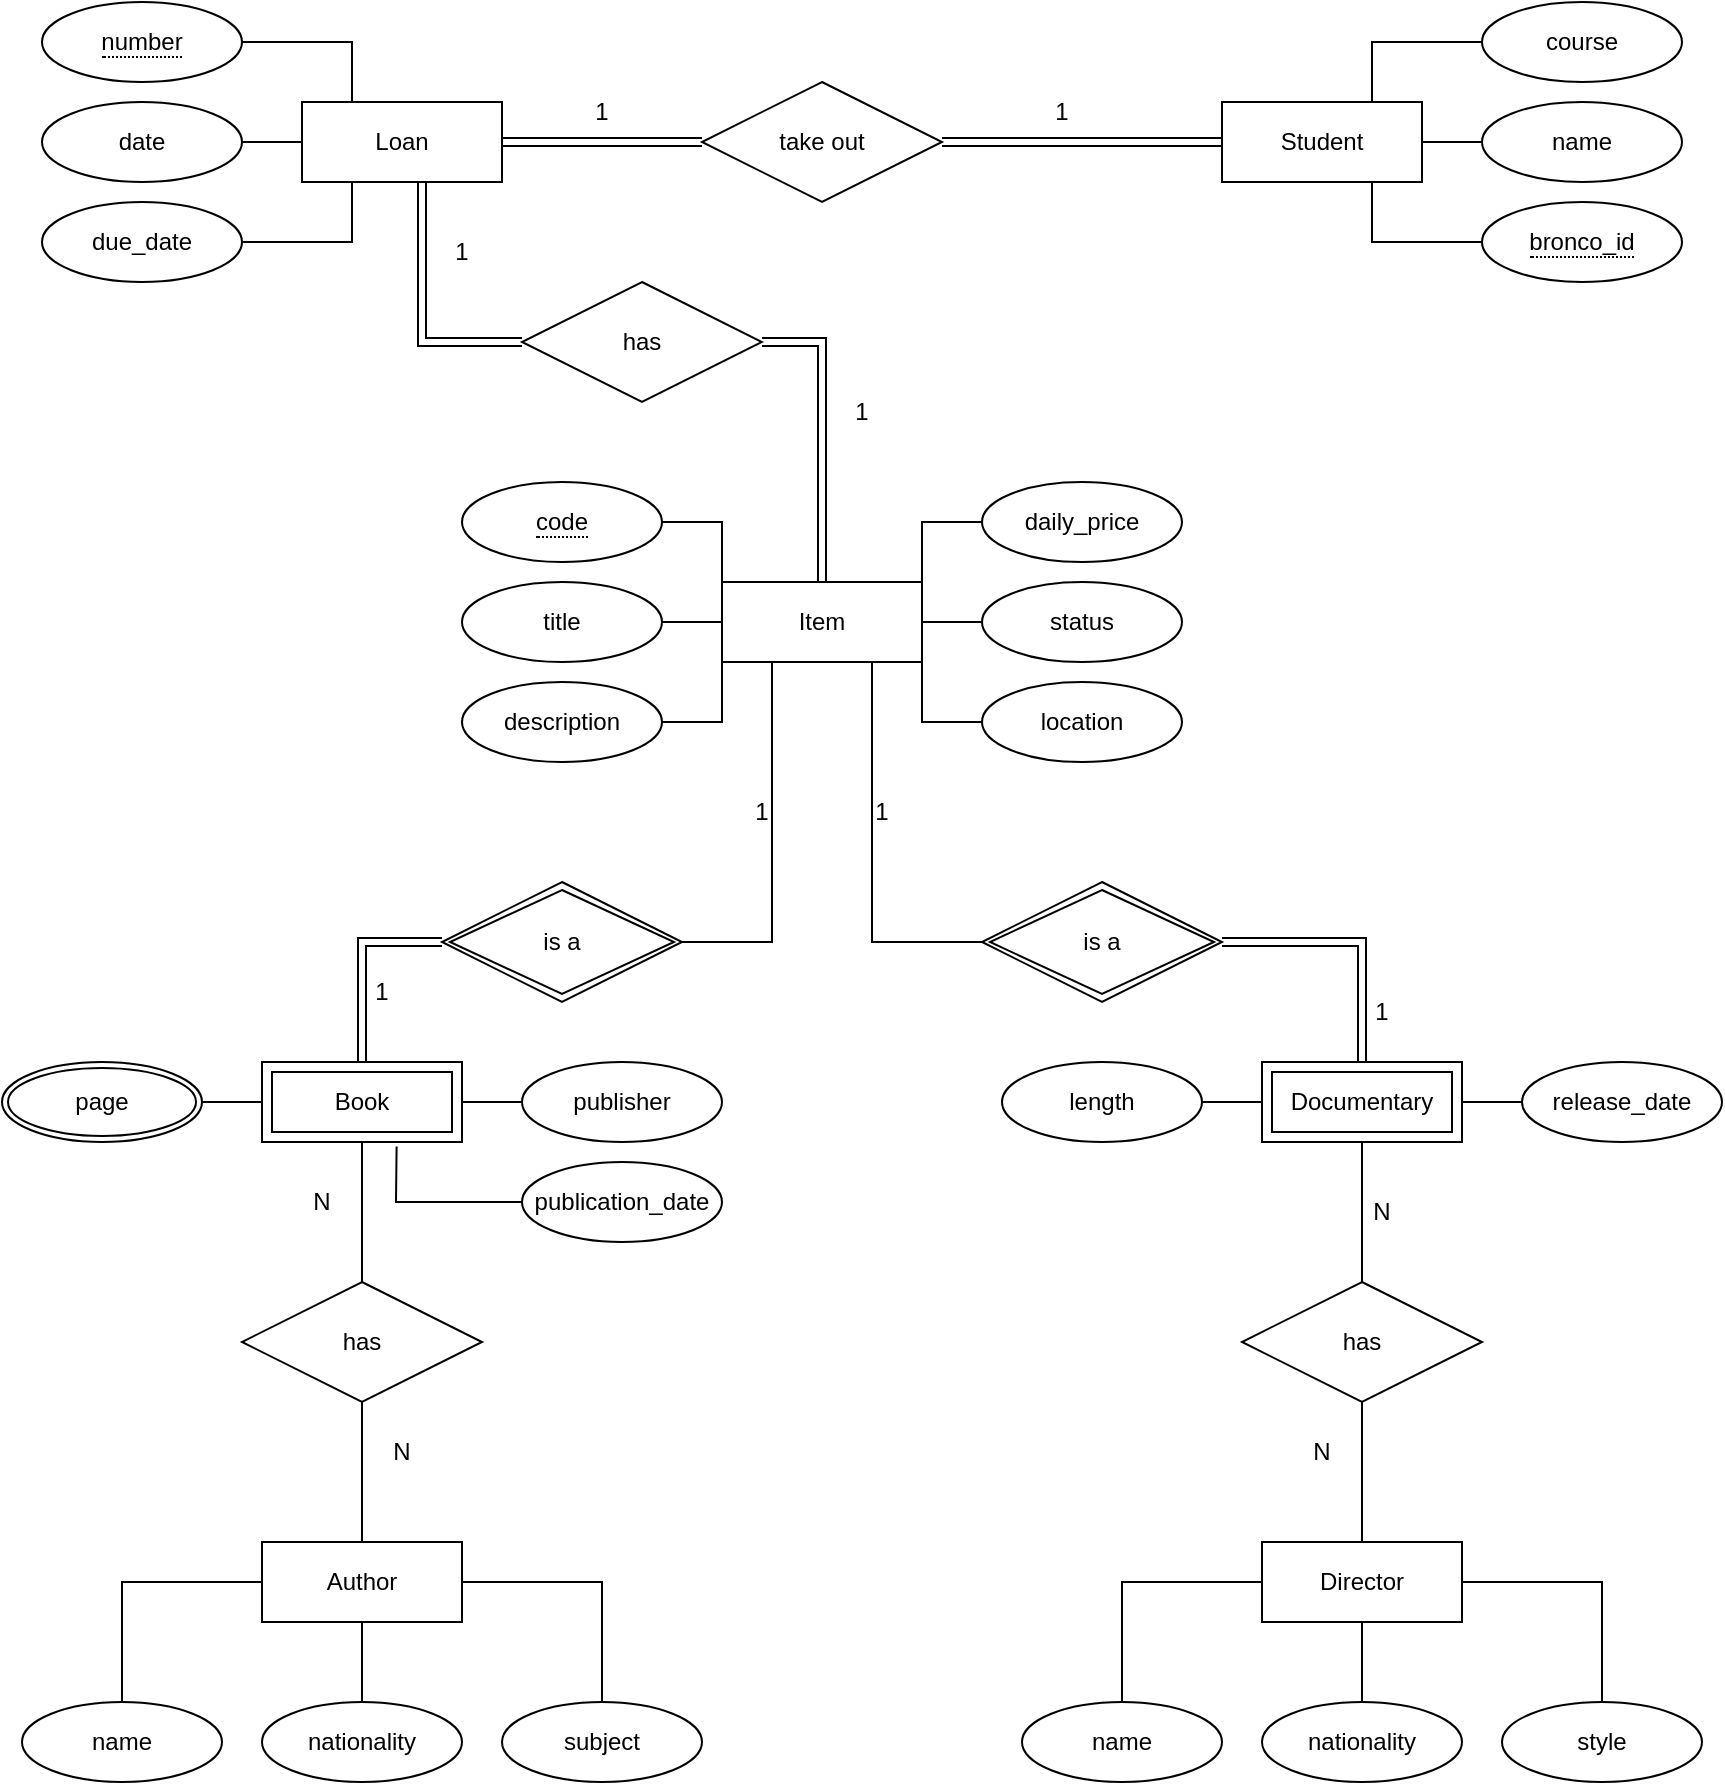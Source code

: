 <mxfile version="21.2.9" type="device">
  <diagram name="Page-1" id="vnf-LFUWPpb3nyKU2mOE">
    <mxGraphModel dx="2202" dy="1436" grid="1" gridSize="10" guides="1" tooltips="1" connect="1" arrows="1" fold="1" page="1" pageScale="1" pageWidth="850" pageHeight="1100" math="0" shadow="0">
      <root>
        <mxCell id="0" />
        <mxCell id="1" parent="0" />
        <mxCell id="JyO4jx8Bpd48X94HMYR8-101" style="edgeStyle=orthogonalEdgeStyle;shape=link;rounded=0;orthogonalLoop=1;jettySize=auto;html=1;exitX=1;exitY=0.5;exitDx=0;exitDy=0;" parent="1" source="JyO4jx8Bpd48X94HMYR8-8" target="JyO4jx8Bpd48X94HMYR8-100" edge="1">
          <mxGeometry relative="1" as="geometry" />
        </mxCell>
        <mxCell id="JyO4jx8Bpd48X94HMYR8-104" style="edgeStyle=orthogonalEdgeStyle;shape=link;rounded=0;orthogonalLoop=1;jettySize=auto;html=1;entryX=0;entryY=0.5;entryDx=0;entryDy=0;" parent="1" source="JyO4jx8Bpd48X94HMYR8-8" target="JyO4jx8Bpd48X94HMYR8-99" edge="1">
          <mxGeometry relative="1" as="geometry">
            <Array as="points">
              <mxPoint x="200" y="240" />
            </Array>
          </mxGeometry>
        </mxCell>
        <mxCell id="JyO4jx8Bpd48X94HMYR8-8" value="Loan" style="whiteSpace=wrap;html=1;align=center;" parent="1" vertex="1">
          <mxGeometry x="140" y="120" width="100" height="40" as="geometry" />
        </mxCell>
        <mxCell id="JyO4jx8Bpd48X94HMYR8-11" value="Student" style="whiteSpace=wrap;html=1;align=center;" parent="1" vertex="1">
          <mxGeometry x="600" y="120" width="100" height="40" as="geometry" />
        </mxCell>
        <mxCell id="JyO4jx8Bpd48X94HMYR8-13" value="Item" style="whiteSpace=wrap;html=1;align=center;" parent="1" vertex="1">
          <mxGeometry x="350" y="360" width="100" height="40" as="geometry" />
        </mxCell>
        <mxCell id="JyO4jx8Bpd48X94HMYR8-15" value="date" style="ellipse;whiteSpace=wrap;html=1;align=center;" parent="1" vertex="1">
          <mxGeometry x="10" y="120" width="100" height="40" as="geometry" />
        </mxCell>
        <mxCell id="JyO4jx8Bpd48X94HMYR8-16" value="due_date" style="ellipse;whiteSpace=wrap;html=1;align=center;" parent="1" vertex="1">
          <mxGeometry x="10" y="170" width="100" height="40" as="geometry" />
        </mxCell>
        <mxCell id="JyO4jx8Bpd48X94HMYR8-18" value="name" style="ellipse;whiteSpace=wrap;html=1;align=center;" parent="1" vertex="1">
          <mxGeometry x="730" y="120" width="100" height="40" as="geometry" />
        </mxCell>
        <mxCell id="JyO4jx8Bpd48X94HMYR8-19" value="course" style="ellipse;whiteSpace=wrap;html=1;align=center;" parent="1" vertex="1">
          <mxGeometry x="730" y="70" width="100" height="40" as="geometry" />
        </mxCell>
        <mxCell id="JyO4jx8Bpd48X94HMYR8-22" value="release_date" style="ellipse;whiteSpace=wrap;html=1;align=center;" parent="1" vertex="1">
          <mxGeometry x="750" y="600" width="100" height="40" as="geometry" />
        </mxCell>
        <mxCell id="JyO4jx8Bpd48X94HMYR8-25" value="publisher" style="ellipse;whiteSpace=wrap;html=1;align=center;" parent="1" vertex="1">
          <mxGeometry x="250" y="600" width="100" height="40" as="geometry" />
        </mxCell>
        <mxCell id="JyO4jx8Bpd48X94HMYR8-26" value="publication_date" style="ellipse;whiteSpace=wrap;html=1;align=center;" parent="1" vertex="1">
          <mxGeometry x="250" y="650" width="100" height="40" as="geometry" />
        </mxCell>
        <mxCell id="JyO4jx8Bpd48X94HMYR8-35" value="title" style="ellipse;whiteSpace=wrap;html=1;align=center;" parent="1" vertex="1">
          <mxGeometry x="220" y="360" width="100" height="40" as="geometry" />
        </mxCell>
        <mxCell id="JyO4jx8Bpd48X94HMYR8-36" value="description" style="ellipse;whiteSpace=wrap;html=1;align=center;" parent="1" vertex="1">
          <mxGeometry x="220" y="410" width="100" height="40" as="geometry" />
        </mxCell>
        <mxCell id="JyO4jx8Bpd48X94HMYR8-37" value="daily_price" style="ellipse;whiteSpace=wrap;html=1;align=center;" parent="1" vertex="1">
          <mxGeometry x="480" y="310" width="100" height="40" as="geometry" />
        </mxCell>
        <mxCell id="JyO4jx8Bpd48X94HMYR8-38" value="status" style="ellipse;whiteSpace=wrap;html=1;align=center;" parent="1" vertex="1">
          <mxGeometry x="480" y="360" width="100" height="40" as="geometry" />
        </mxCell>
        <mxCell id="JyO4jx8Bpd48X94HMYR8-39" value="location" style="ellipse;whiteSpace=wrap;html=1;align=center;" parent="1" vertex="1">
          <mxGeometry x="480" y="410" width="100" height="40" as="geometry" />
        </mxCell>
        <mxCell id="JyO4jx8Bpd48X94HMYR8-88" style="edgeStyle=orthogonalEdgeStyle;shape=link;rounded=0;orthogonalLoop=1;jettySize=auto;html=1;exitX=0.5;exitY=0;exitDx=0;exitDy=0;entryX=0;entryY=0.5;entryDx=0;entryDy=0;" parent="1" source="JyO4jx8Bpd48X94HMYR8-41" target="JyO4jx8Bpd48X94HMYR8-82" edge="1">
          <mxGeometry relative="1" as="geometry" />
        </mxCell>
        <mxCell id="JyO4jx8Bpd48X94HMYR8-41" value="Book" style="shape=ext;margin=3;double=1;whiteSpace=wrap;html=1;align=center;" parent="1" vertex="1">
          <mxGeometry x="120" y="600" width="100" height="40" as="geometry" />
        </mxCell>
        <mxCell id="JyO4jx8Bpd48X94HMYR8-89" style="edgeStyle=orthogonalEdgeStyle;shape=link;rounded=0;orthogonalLoop=1;jettySize=auto;html=1;exitX=0.5;exitY=0;exitDx=0;exitDy=0;entryX=1;entryY=0.5;entryDx=0;entryDy=0;" parent="1" source="JyO4jx8Bpd48X94HMYR8-44" target="JyO4jx8Bpd48X94HMYR8-83" edge="1">
          <mxGeometry relative="1" as="geometry" />
        </mxCell>
        <mxCell id="JyO4jx8Bpd48X94HMYR8-44" value="Documentary" style="shape=ext;margin=3;double=1;whiteSpace=wrap;html=1;align=center;" parent="1" vertex="1">
          <mxGeometry x="620" y="600" width="100" height="40" as="geometry" />
        </mxCell>
        <mxCell id="JyO4jx8Bpd48X94HMYR8-47" value="&lt;span style=&quot;border-bottom: 1px dotted&quot;&gt;number&lt;/span&gt;" style="ellipse;whiteSpace=wrap;html=1;align=center;" parent="1" vertex="1">
          <mxGeometry x="10" y="70" width="100" height="40" as="geometry" />
        </mxCell>
        <mxCell id="JyO4jx8Bpd48X94HMYR8-48" value="&lt;span style=&quot;border-bottom: 1px dotted&quot;&gt;code&lt;/span&gt;" style="ellipse;whiteSpace=wrap;html=1;align=center;" parent="1" vertex="1">
          <mxGeometry x="220" y="310" width="100" height="40" as="geometry" />
        </mxCell>
        <mxCell id="JyO4jx8Bpd48X94HMYR8-51" value="&lt;span style=&quot;border-bottom: 1px dotted&quot;&gt;bronco_id&lt;/span&gt;" style="ellipse;whiteSpace=wrap;html=1;align=center;" parent="1" vertex="1">
          <mxGeometry x="730" y="170" width="100" height="40" as="geometry" />
        </mxCell>
        <mxCell id="JyO4jx8Bpd48X94HMYR8-65" value="" style="endArrow=none;html=1;rounded=0;entryX=0;entryY=0.5;entryDx=0;entryDy=0;" parent="1" target="JyO4jx8Bpd48X94HMYR8-13" edge="1">
          <mxGeometry width="50" height="50" relative="1" as="geometry">
            <mxPoint x="320" y="380" as="sourcePoint" />
            <mxPoint x="370" y="330" as="targetPoint" />
          </mxGeometry>
        </mxCell>
        <mxCell id="JyO4jx8Bpd48X94HMYR8-68" value="" style="endArrow=none;html=1;rounded=0;entryX=0;entryY=1;entryDx=0;entryDy=0;" parent="1" target="JyO4jx8Bpd48X94HMYR8-13" edge="1">
          <mxGeometry width="50" height="50" relative="1" as="geometry">
            <mxPoint x="320" y="430" as="sourcePoint" />
            <mxPoint x="370" y="380" as="targetPoint" />
            <Array as="points">
              <mxPoint x="350" y="430" />
            </Array>
          </mxGeometry>
        </mxCell>
        <mxCell id="JyO4jx8Bpd48X94HMYR8-69" value="" style="endArrow=none;html=1;rounded=0;entryX=0;entryY=0;entryDx=0;entryDy=0;" parent="1" target="JyO4jx8Bpd48X94HMYR8-13" edge="1">
          <mxGeometry width="50" height="50" relative="1" as="geometry">
            <mxPoint x="320" y="330" as="sourcePoint" />
            <mxPoint x="370" y="280" as="targetPoint" />
            <Array as="points">
              <mxPoint x="350" y="330" />
            </Array>
          </mxGeometry>
        </mxCell>
        <mxCell id="JyO4jx8Bpd48X94HMYR8-70" value="" style="endArrow=none;html=1;rounded=0;" parent="1" edge="1">
          <mxGeometry width="50" height="50" relative="1" as="geometry">
            <mxPoint x="450" y="360" as="sourcePoint" />
            <mxPoint x="480" y="330" as="targetPoint" />
            <Array as="points">
              <mxPoint x="450" y="330" />
            </Array>
          </mxGeometry>
        </mxCell>
        <mxCell id="JyO4jx8Bpd48X94HMYR8-71" value="" style="endArrow=none;html=1;rounded=0;exitX=1;exitY=1;exitDx=0;exitDy=0;" parent="1" source="JyO4jx8Bpd48X94HMYR8-13" edge="1">
          <mxGeometry width="50" height="50" relative="1" as="geometry">
            <mxPoint x="430" y="480" as="sourcePoint" />
            <mxPoint x="480" y="430" as="targetPoint" />
            <Array as="points">
              <mxPoint x="450" y="430" />
            </Array>
          </mxGeometry>
        </mxCell>
        <mxCell id="JyO4jx8Bpd48X94HMYR8-72" value="" style="endArrow=none;html=1;rounded=0;exitX=1;exitY=0.5;exitDx=0;exitDy=0;" parent="1" source="JyO4jx8Bpd48X94HMYR8-13" edge="1">
          <mxGeometry width="50" height="50" relative="1" as="geometry">
            <mxPoint x="430" y="430" as="sourcePoint" />
            <mxPoint x="480" y="380" as="targetPoint" />
          </mxGeometry>
        </mxCell>
        <mxCell id="JyO4jx8Bpd48X94HMYR8-77" value="" style="endArrow=none;html=1;rounded=0;exitX=1;exitY=0.5;exitDx=0;exitDy=0;" parent="1" source="JyO4jx8Bpd48X94HMYR8-21" edge="1">
          <mxGeometry width="50" height="50" relative="1" as="geometry">
            <mxPoint x="560" y="620" as="sourcePoint" />
            <mxPoint x="620" y="620" as="targetPoint" />
            <Array as="points">
              <mxPoint x="560" y="620" />
            </Array>
          </mxGeometry>
        </mxCell>
        <mxCell id="JyO4jx8Bpd48X94HMYR8-81" value="page" style="ellipse;shape=doubleEllipse;margin=3;whiteSpace=wrap;html=1;align=center;" parent="1" vertex="1">
          <mxGeometry x="-10" y="600" width="100" height="40" as="geometry" />
        </mxCell>
        <mxCell id="JyO4jx8Bpd48X94HMYR8-82" value="is a" style="shape=rhombus;double=1;perimeter=rhombusPerimeter;whiteSpace=wrap;html=1;align=center;" parent="1" vertex="1">
          <mxGeometry x="210" y="510" width="120" height="60" as="geometry" />
        </mxCell>
        <mxCell id="JyO4jx8Bpd48X94HMYR8-83" value="is a" style="shape=rhombus;double=1;perimeter=rhombusPerimeter;whiteSpace=wrap;html=1;align=center;" parent="1" vertex="1">
          <mxGeometry x="480" y="510" width="120" height="60" as="geometry" />
        </mxCell>
        <mxCell id="JyO4jx8Bpd48X94HMYR8-90" value="" style="endArrow=none;html=1;rounded=0;entryX=0.25;entryY=1;entryDx=0;entryDy=0;" parent="1" target="JyO4jx8Bpd48X94HMYR8-13" edge="1">
          <mxGeometry width="50" height="50" relative="1" as="geometry">
            <mxPoint x="330" y="540" as="sourcePoint" />
            <mxPoint x="380" y="490" as="targetPoint" />
            <Array as="points">
              <mxPoint x="375" y="540" />
            </Array>
          </mxGeometry>
        </mxCell>
        <mxCell id="JyO4jx8Bpd48X94HMYR8-91" value="" style="endArrow=none;html=1;rounded=0;exitX=0.75;exitY=1;exitDx=0;exitDy=0;" parent="1" source="JyO4jx8Bpd48X94HMYR8-13" edge="1">
          <mxGeometry width="50" height="50" relative="1" as="geometry">
            <mxPoint x="430" y="590" as="sourcePoint" />
            <mxPoint x="480" y="540" as="targetPoint" />
            <Array as="points">
              <mxPoint x="425" y="540" />
            </Array>
          </mxGeometry>
        </mxCell>
        <mxCell id="JyO4jx8Bpd48X94HMYR8-92" value="" style="endArrow=none;html=1;rounded=0;entryX=0;entryY=0.5;entryDx=0;entryDy=0;" parent="1" target="JyO4jx8Bpd48X94HMYR8-18" edge="1">
          <mxGeometry width="50" height="50" relative="1" as="geometry">
            <mxPoint x="700" y="140" as="sourcePoint" />
            <mxPoint x="750" y="90" as="targetPoint" />
          </mxGeometry>
        </mxCell>
        <mxCell id="JyO4jx8Bpd48X94HMYR8-93" value="" style="endArrow=none;html=1;rounded=0;exitX=0.75;exitY=0;exitDx=0;exitDy=0;" parent="1" source="JyO4jx8Bpd48X94HMYR8-11" edge="1">
          <mxGeometry width="50" height="50" relative="1" as="geometry">
            <mxPoint x="680" y="140" as="sourcePoint" />
            <mxPoint x="730" y="90" as="targetPoint" />
            <Array as="points">
              <mxPoint x="675" y="90" />
            </Array>
          </mxGeometry>
        </mxCell>
        <mxCell id="JyO4jx8Bpd48X94HMYR8-95" value="" style="endArrow=none;html=1;rounded=0;exitX=0.75;exitY=1;exitDx=0;exitDy=0;" parent="1" source="JyO4jx8Bpd48X94HMYR8-11" edge="1">
          <mxGeometry width="50" height="50" relative="1" as="geometry">
            <mxPoint x="680" y="240" as="sourcePoint" />
            <mxPoint x="730" y="190" as="targetPoint" />
            <Array as="points">
              <mxPoint x="675" y="190" />
            </Array>
          </mxGeometry>
        </mxCell>
        <mxCell id="JyO4jx8Bpd48X94HMYR8-96" value="" style="endArrow=none;html=1;rounded=0;entryX=0;entryY=0.5;entryDx=0;entryDy=0;" parent="1" target="JyO4jx8Bpd48X94HMYR8-8" edge="1">
          <mxGeometry width="50" height="50" relative="1" as="geometry">
            <mxPoint x="110" y="140" as="sourcePoint" />
            <mxPoint x="160" y="90" as="targetPoint" />
          </mxGeometry>
        </mxCell>
        <mxCell id="JyO4jx8Bpd48X94HMYR8-97" value="" style="endArrow=none;html=1;rounded=0;entryX=0.25;entryY=0;entryDx=0;entryDy=0;" parent="1" target="JyO4jx8Bpd48X94HMYR8-8" edge="1">
          <mxGeometry width="50" height="50" relative="1" as="geometry">
            <mxPoint x="110" y="90" as="sourcePoint" />
            <mxPoint x="160" y="40" as="targetPoint" />
            <Array as="points">
              <mxPoint x="165" y="90" />
            </Array>
          </mxGeometry>
        </mxCell>
        <mxCell id="JyO4jx8Bpd48X94HMYR8-98" value="" style="endArrow=none;html=1;rounded=0;entryX=0.25;entryY=1;entryDx=0;entryDy=0;" parent="1" target="JyO4jx8Bpd48X94HMYR8-8" edge="1">
          <mxGeometry width="50" height="50" relative="1" as="geometry">
            <mxPoint x="110" y="190" as="sourcePoint" />
            <mxPoint x="160" y="140" as="targetPoint" />
            <Array as="points">
              <mxPoint x="165" y="190" />
            </Array>
          </mxGeometry>
        </mxCell>
        <mxCell id="JyO4jx8Bpd48X94HMYR8-103" style="edgeStyle=orthogonalEdgeStyle;shape=link;rounded=0;orthogonalLoop=1;jettySize=auto;html=1;entryX=0.5;entryY=0;entryDx=0;entryDy=0;" parent="1" source="JyO4jx8Bpd48X94HMYR8-99" target="JyO4jx8Bpd48X94HMYR8-13" edge="1">
          <mxGeometry relative="1" as="geometry">
            <Array as="points">
              <mxPoint x="400" y="240" />
            </Array>
          </mxGeometry>
        </mxCell>
        <mxCell id="JyO4jx8Bpd48X94HMYR8-99" value="has" style="shape=rhombus;perimeter=rhombusPerimeter;whiteSpace=wrap;html=1;align=center;" parent="1" vertex="1">
          <mxGeometry x="250" y="210" width="120" height="60" as="geometry" />
        </mxCell>
        <mxCell id="JyO4jx8Bpd48X94HMYR8-102" style="edgeStyle=orthogonalEdgeStyle;shape=link;rounded=0;orthogonalLoop=1;jettySize=auto;html=1;exitX=1;exitY=0.5;exitDx=0;exitDy=0;" parent="1" source="JyO4jx8Bpd48X94HMYR8-100" target="JyO4jx8Bpd48X94HMYR8-11" edge="1">
          <mxGeometry relative="1" as="geometry" />
        </mxCell>
        <mxCell id="JyO4jx8Bpd48X94HMYR8-100" value="take out" style="shape=rhombus;perimeter=rhombusPerimeter;whiteSpace=wrap;html=1;align=center;" parent="1" vertex="1">
          <mxGeometry x="340" y="110" width="120" height="60" as="geometry" />
        </mxCell>
        <mxCell id="JyO4jx8Bpd48X94HMYR8-105" value="1" style="text;html=1;strokeColor=none;fillColor=none;align=center;verticalAlign=middle;whiteSpace=wrap;rounded=0;" parent="1" vertex="1">
          <mxGeometry x="260" y="110" width="60" height="30" as="geometry" />
        </mxCell>
        <mxCell id="JyO4jx8Bpd48X94HMYR8-106" value="1" style="text;html=1;strokeColor=none;fillColor=none;align=center;verticalAlign=middle;whiteSpace=wrap;rounded=0;" parent="1" vertex="1">
          <mxGeometry x="490" y="110" width="60" height="30" as="geometry" />
        </mxCell>
        <mxCell id="JyO4jx8Bpd48X94HMYR8-107" value="1" style="text;html=1;strokeColor=none;fillColor=none;align=center;verticalAlign=middle;whiteSpace=wrap;rounded=0;" parent="1" vertex="1">
          <mxGeometry x="190" y="180" width="60" height="30" as="geometry" />
        </mxCell>
        <mxCell id="JyO4jx8Bpd48X94HMYR8-109" value="1" style="text;html=1;strokeColor=none;fillColor=none;align=center;verticalAlign=middle;whiteSpace=wrap;rounded=0;" parent="1" vertex="1">
          <mxGeometry x="390" y="260" width="60" height="30" as="geometry" />
        </mxCell>
        <mxCell id="JyO4jx8Bpd48X94HMYR8-110" value="1" style="text;html=1;strokeColor=none;fillColor=none;align=center;verticalAlign=middle;whiteSpace=wrap;rounded=0;" parent="1" vertex="1">
          <mxGeometry x="340" y="460" width="60" height="30" as="geometry" />
        </mxCell>
        <mxCell id="JyO4jx8Bpd48X94HMYR8-113" value="1" style="text;html=1;strokeColor=none;fillColor=none;align=center;verticalAlign=middle;whiteSpace=wrap;rounded=0;" parent="1" vertex="1">
          <mxGeometry x="150" y="550" width="60" height="30" as="geometry" />
        </mxCell>
        <mxCell id="JyO4jx8Bpd48X94HMYR8-114" value="1" style="text;html=1;strokeColor=none;fillColor=none;align=center;verticalAlign=middle;whiteSpace=wrap;rounded=0;" parent="1" vertex="1">
          <mxGeometry x="400" y="460" width="60" height="30" as="geometry" />
        </mxCell>
        <mxCell id="JyO4jx8Bpd48X94HMYR8-115" value="1" style="text;html=1;strokeColor=none;fillColor=none;align=center;verticalAlign=middle;whiteSpace=wrap;rounded=0;" parent="1" vertex="1">
          <mxGeometry x="650" y="560" width="60" height="30" as="geometry" />
        </mxCell>
        <mxCell id="4ptACsNHFpeMAYUAYku--1" value="" style="endArrow=none;html=1;rounded=0;entryX=0;entryY=0.5;entryDx=0;entryDy=0;" edge="1" parent="1" target="JyO4jx8Bpd48X94HMYR8-41">
          <mxGeometry width="50" height="50" relative="1" as="geometry">
            <mxPoint x="90" y="620" as="sourcePoint" />
            <mxPoint x="140" y="570" as="targetPoint" />
          </mxGeometry>
        </mxCell>
        <mxCell id="4ptACsNHFpeMAYUAYku--2" value="" style="endArrow=none;html=1;rounded=0;exitX=1;exitY=0.5;exitDx=0;exitDy=0;" edge="1" parent="1" source="JyO4jx8Bpd48X94HMYR8-41">
          <mxGeometry width="50" height="50" relative="1" as="geometry">
            <mxPoint x="200" y="670" as="sourcePoint" />
            <mxPoint x="250" y="620" as="targetPoint" />
          </mxGeometry>
        </mxCell>
        <mxCell id="4ptACsNHFpeMAYUAYku--4" value="" style="endArrow=none;html=1;rounded=0;exitX=0.673;exitY=1.057;exitDx=0;exitDy=0;exitPerimeter=0;" edge="1" parent="1" source="JyO4jx8Bpd48X94HMYR8-41">
          <mxGeometry width="50" height="50" relative="1" as="geometry">
            <mxPoint x="200" y="720" as="sourcePoint" />
            <mxPoint x="250" y="670" as="targetPoint" />
            <Array as="points">
              <mxPoint x="187" y="670" />
            </Array>
          </mxGeometry>
        </mxCell>
        <mxCell id="4ptACsNHFpeMAYUAYku--6" value="has" style="shape=rhombus;perimeter=rhombusPerimeter;whiteSpace=wrap;html=1;align=center;" vertex="1" parent="1">
          <mxGeometry x="110" y="710" width="120" height="60" as="geometry" />
        </mxCell>
        <mxCell id="4ptACsNHFpeMAYUAYku--7" value="has" style="shape=rhombus;perimeter=rhombusPerimeter;whiteSpace=wrap;html=1;align=center;" vertex="1" parent="1">
          <mxGeometry x="610" y="710" width="120" height="60" as="geometry" />
        </mxCell>
        <mxCell id="4ptACsNHFpeMAYUAYku--9" value="" style="endArrow=none;html=1;rounded=0;entryX=0.5;entryY=1;entryDx=0;entryDy=0;" edge="1" parent="1" target="JyO4jx8Bpd48X94HMYR8-41">
          <mxGeometry width="50" height="50" relative="1" as="geometry">
            <mxPoint x="170" y="710" as="sourcePoint" />
            <mxPoint x="220" y="660" as="targetPoint" />
          </mxGeometry>
        </mxCell>
        <mxCell id="4ptACsNHFpeMAYUAYku--10" value="" style="endArrow=none;html=1;rounded=0;entryX=0.5;entryY=1;entryDx=0;entryDy=0;" edge="1" parent="1" target="JyO4jx8Bpd48X94HMYR8-44">
          <mxGeometry width="50" height="50" relative="1" as="geometry">
            <mxPoint x="670" y="710" as="sourcePoint" />
            <mxPoint x="720" y="660" as="targetPoint" />
          </mxGeometry>
        </mxCell>
        <mxCell id="4ptACsNHFpeMAYUAYku--11" value="Author" style="whiteSpace=wrap;html=1;align=center;" vertex="1" parent="1">
          <mxGeometry x="120" y="840" width="100" height="40" as="geometry" />
        </mxCell>
        <mxCell id="4ptACsNHFpeMAYUAYku--12" value="Director" style="whiteSpace=wrap;html=1;align=center;" vertex="1" parent="1">
          <mxGeometry x="620" y="840" width="100" height="40" as="geometry" />
        </mxCell>
        <mxCell id="4ptACsNHFpeMAYUAYku--13" value="" style="endArrow=none;html=1;rounded=0;" edge="1" parent="1" source="4ptACsNHFpeMAYUAYku--11">
          <mxGeometry width="50" height="50" relative="1" as="geometry">
            <mxPoint x="120" y="820" as="sourcePoint" />
            <mxPoint x="170" y="770" as="targetPoint" />
          </mxGeometry>
        </mxCell>
        <mxCell id="4ptACsNHFpeMAYUAYku--14" value="" style="endArrow=none;html=1;rounded=0;exitX=0.5;exitY=0;exitDx=0;exitDy=0;" edge="1" parent="1" source="4ptACsNHFpeMAYUAYku--12">
          <mxGeometry width="50" height="50" relative="1" as="geometry">
            <mxPoint x="620" y="820" as="sourcePoint" />
            <mxPoint x="670" y="770" as="targetPoint" />
          </mxGeometry>
        </mxCell>
        <mxCell id="4ptACsNHFpeMAYUAYku--15" value="name" style="ellipse;whiteSpace=wrap;html=1;align=center;" vertex="1" parent="1">
          <mxGeometry y="920" width="100" height="40" as="geometry" />
        </mxCell>
        <mxCell id="4ptACsNHFpeMAYUAYku--17" value="nationality" style="ellipse;whiteSpace=wrap;html=1;align=center;" vertex="1" parent="1">
          <mxGeometry x="120" y="920" width="100" height="40" as="geometry" />
        </mxCell>
        <mxCell id="4ptACsNHFpeMAYUAYku--18" value="subject" style="ellipse;whiteSpace=wrap;html=1;align=center;" vertex="1" parent="1">
          <mxGeometry x="240" y="920" width="100" height="40" as="geometry" />
        </mxCell>
        <mxCell id="4ptACsNHFpeMAYUAYku--22" value="" style="endArrow=none;html=1;rounded=0;entryX=0;entryY=0.5;entryDx=0;entryDy=0;" edge="1" parent="1" target="4ptACsNHFpeMAYUAYku--11">
          <mxGeometry width="50" height="50" relative="1" as="geometry">
            <mxPoint x="50" y="920" as="sourcePoint" />
            <mxPoint x="100" y="870" as="targetPoint" />
            <Array as="points">
              <mxPoint x="50" y="860" />
            </Array>
          </mxGeometry>
        </mxCell>
        <mxCell id="4ptACsNHFpeMAYUAYku--23" value="" style="endArrow=none;html=1;rounded=0;entryX=1;entryY=0.5;entryDx=0;entryDy=0;" edge="1" parent="1" target="4ptACsNHFpeMAYUAYku--11">
          <mxGeometry width="50" height="50" relative="1" as="geometry">
            <mxPoint x="290" y="920" as="sourcePoint" />
            <mxPoint x="340" y="870" as="targetPoint" />
            <Array as="points">
              <mxPoint x="290" y="860" />
            </Array>
          </mxGeometry>
        </mxCell>
        <mxCell id="4ptACsNHFpeMAYUAYku--24" value="" style="endArrow=none;html=1;rounded=0;entryX=0.5;entryY=1;entryDx=0;entryDy=0;" edge="1" parent="1" target="4ptACsNHFpeMAYUAYku--11">
          <mxGeometry width="50" height="50" relative="1" as="geometry">
            <mxPoint x="170" y="920" as="sourcePoint" />
            <mxPoint x="220" y="870" as="targetPoint" />
          </mxGeometry>
        </mxCell>
        <mxCell id="4ptACsNHFpeMAYUAYku--25" value="name" style="ellipse;whiteSpace=wrap;html=1;align=center;" vertex="1" parent="1">
          <mxGeometry x="500" y="920" width="100" height="40" as="geometry" />
        </mxCell>
        <mxCell id="4ptACsNHFpeMAYUAYku--26" value="nationality" style="ellipse;whiteSpace=wrap;html=1;align=center;" vertex="1" parent="1">
          <mxGeometry x="620" y="920" width="100" height="40" as="geometry" />
        </mxCell>
        <mxCell id="4ptACsNHFpeMAYUAYku--27" value="style" style="ellipse;whiteSpace=wrap;html=1;align=center;" vertex="1" parent="1">
          <mxGeometry x="740" y="920" width="100" height="40" as="geometry" />
        </mxCell>
        <mxCell id="4ptACsNHFpeMAYUAYku--28" value="" style="endArrow=none;html=1;rounded=0;entryX=0;entryY=0.5;entryDx=0;entryDy=0;" edge="1" parent="1">
          <mxGeometry width="50" height="50" relative="1" as="geometry">
            <mxPoint x="550" y="920" as="sourcePoint" />
            <mxPoint x="620" y="860" as="targetPoint" />
            <Array as="points">
              <mxPoint x="550" y="860" />
            </Array>
          </mxGeometry>
        </mxCell>
        <mxCell id="4ptACsNHFpeMAYUAYku--29" value="" style="endArrow=none;html=1;rounded=0;entryX=1;entryY=0.5;entryDx=0;entryDy=0;" edge="1" parent="1">
          <mxGeometry width="50" height="50" relative="1" as="geometry">
            <mxPoint x="790" y="920" as="sourcePoint" />
            <mxPoint x="720" y="860" as="targetPoint" />
            <Array as="points">
              <mxPoint x="790" y="860" />
            </Array>
          </mxGeometry>
        </mxCell>
        <mxCell id="4ptACsNHFpeMAYUAYku--30" value="" style="endArrow=none;html=1;rounded=0;entryX=0.5;entryY=1;entryDx=0;entryDy=0;" edge="1" parent="1">
          <mxGeometry width="50" height="50" relative="1" as="geometry">
            <mxPoint x="670" y="920" as="sourcePoint" />
            <mxPoint x="670" y="880" as="targetPoint" />
          </mxGeometry>
        </mxCell>
        <mxCell id="4ptACsNHFpeMAYUAYku--31" value="" style="endArrow=none;html=1;rounded=0;entryX=0;entryY=0.5;entryDx=0;entryDy=0;" edge="1" parent="1" target="JyO4jx8Bpd48X94HMYR8-22">
          <mxGeometry width="50" height="50" relative="1" as="geometry">
            <mxPoint x="720" y="620" as="sourcePoint" />
            <mxPoint x="770" y="570" as="targetPoint" />
          </mxGeometry>
        </mxCell>
        <mxCell id="4ptACsNHFpeMAYUAYku--32" value="" style="endArrow=none;html=1;rounded=0;exitX=1;exitY=0.5;exitDx=0;exitDy=0;" edge="1" parent="1" target="JyO4jx8Bpd48X94HMYR8-21">
          <mxGeometry width="50" height="50" relative="1" as="geometry">
            <mxPoint x="560" y="620" as="sourcePoint" />
            <mxPoint x="620" y="620" as="targetPoint" />
            <Array as="points" />
          </mxGeometry>
        </mxCell>
        <mxCell id="JyO4jx8Bpd48X94HMYR8-21" value="length" style="ellipse;whiteSpace=wrap;html=1;align=center;" parent="1" vertex="1">
          <mxGeometry x="490" y="600" width="100" height="40" as="geometry" />
        </mxCell>
        <mxCell id="4ptACsNHFpeMAYUAYku--33" value="N" style="text;html=1;strokeColor=none;fillColor=none;align=center;verticalAlign=middle;whiteSpace=wrap;rounded=0;" vertex="1" parent="1">
          <mxGeometry x="120" y="655" width="60" height="30" as="geometry" />
        </mxCell>
        <mxCell id="4ptACsNHFpeMAYUAYku--36" value="N" style="text;html=1;strokeColor=none;fillColor=none;align=center;verticalAlign=middle;whiteSpace=wrap;rounded=0;" vertex="1" parent="1">
          <mxGeometry x="160" y="780" width="60" height="30" as="geometry" />
        </mxCell>
        <mxCell id="4ptACsNHFpeMAYUAYku--37" value="N" style="text;html=1;strokeColor=none;fillColor=none;align=center;verticalAlign=middle;whiteSpace=wrap;rounded=0;" vertex="1" parent="1">
          <mxGeometry x="650" y="660" width="60" height="30" as="geometry" />
        </mxCell>
        <mxCell id="4ptACsNHFpeMAYUAYku--38" value="N" style="text;html=1;strokeColor=none;fillColor=none;align=center;verticalAlign=middle;whiteSpace=wrap;rounded=0;" vertex="1" parent="1">
          <mxGeometry x="620" y="780" width="60" height="30" as="geometry" />
        </mxCell>
      </root>
    </mxGraphModel>
  </diagram>
</mxfile>
